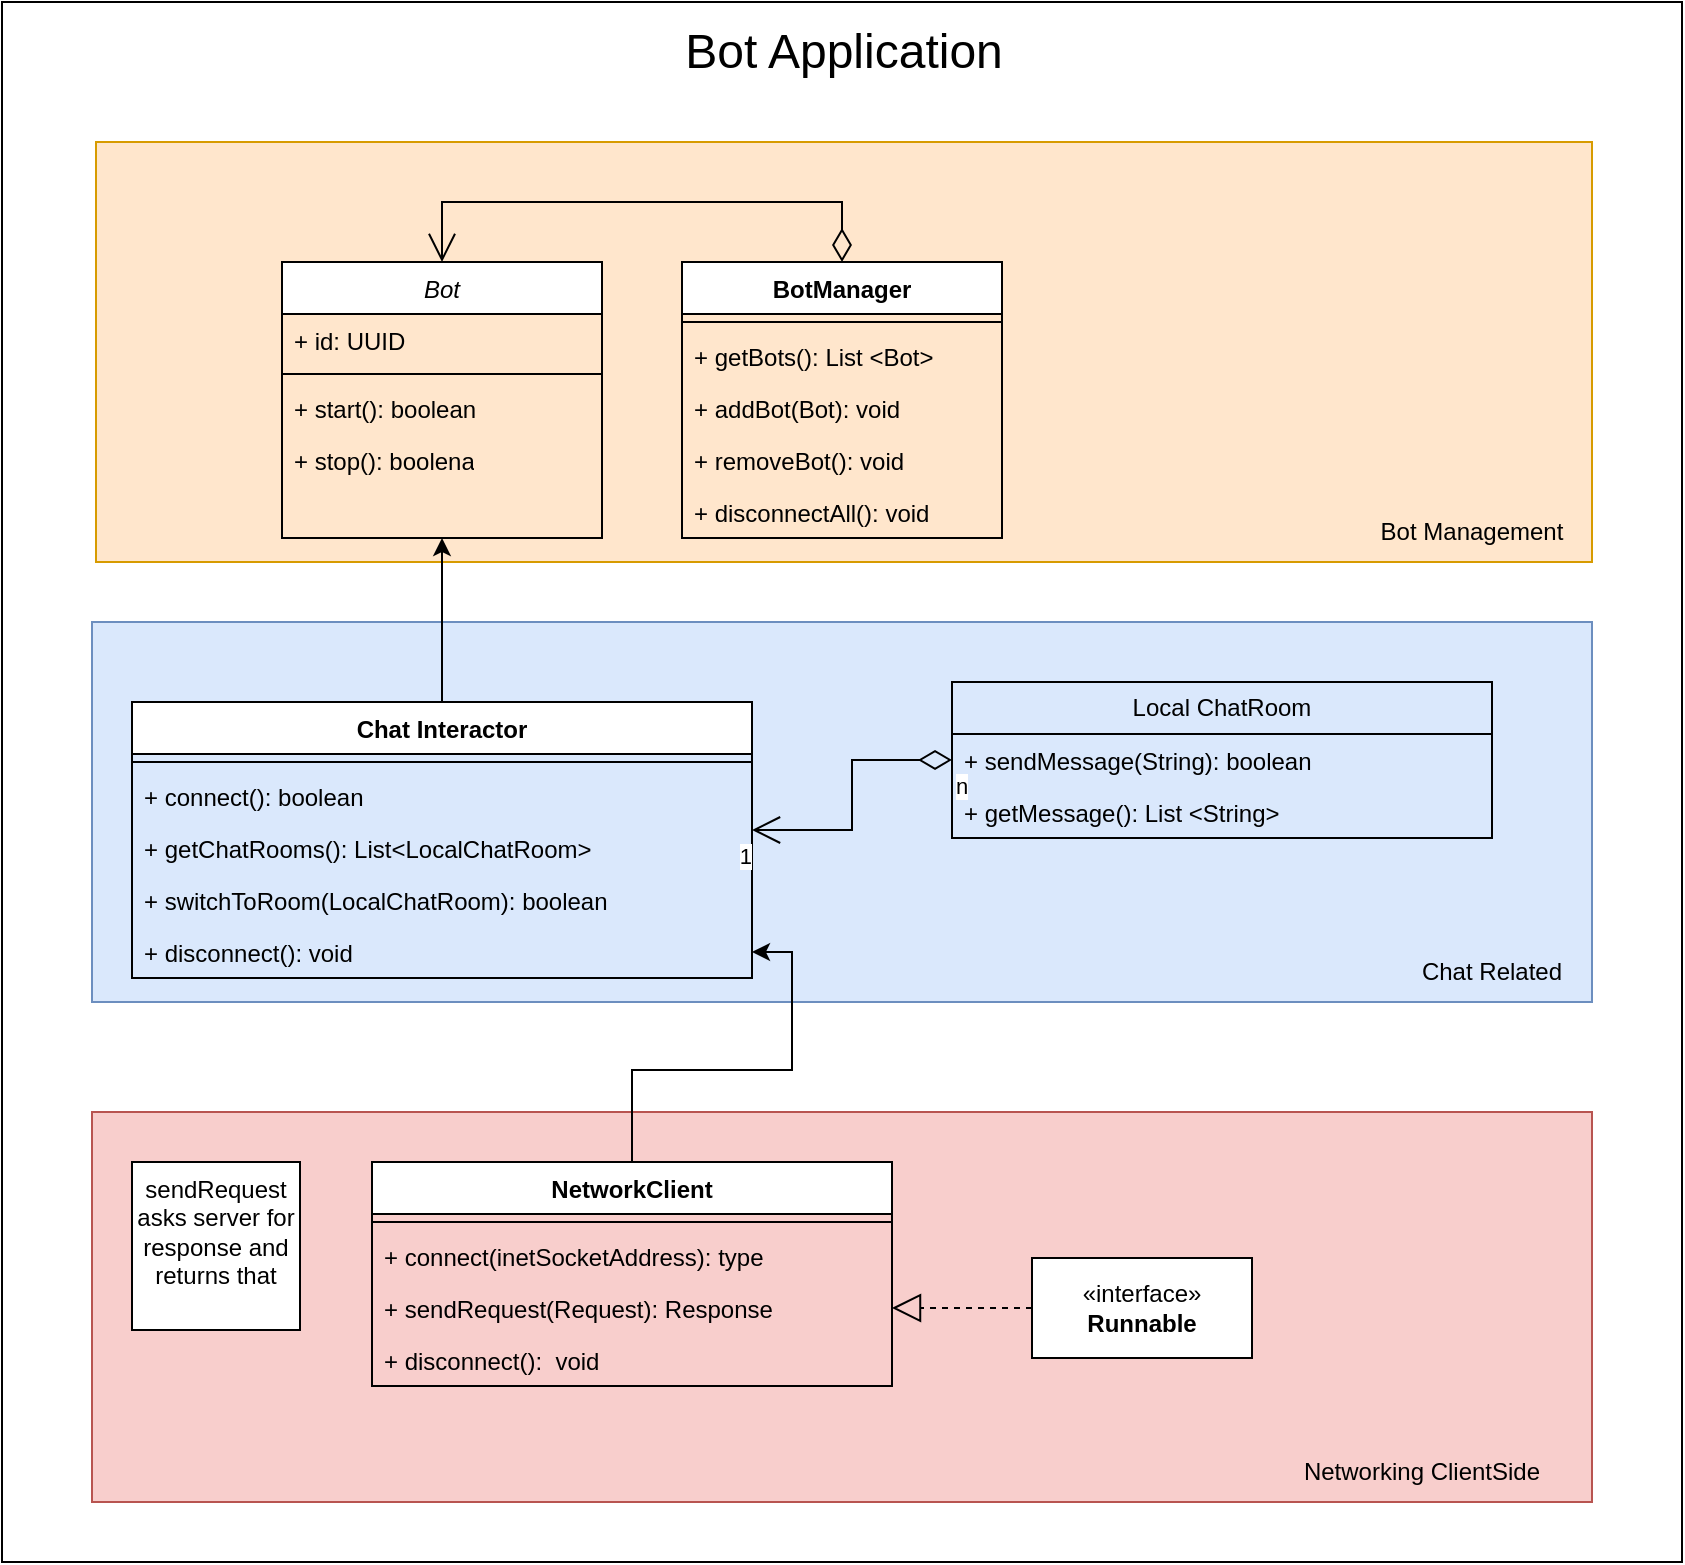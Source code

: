 <mxfile version="22.0.5" type="github">
  <diagram id="C5RBs43oDa-KdzZeNtuy" name="Page-1">
    <mxGraphModel dx="3004" dy="2606" grid="1" gridSize="10" guides="1" tooltips="1" connect="1" arrows="1" fold="1" page="1" pageScale="1" pageWidth="827" pageHeight="1169" math="0" shadow="0">
      <root>
        <mxCell id="WIyWlLk6GJQsqaUBKTNV-0" />
        <mxCell id="WIyWlLk6GJQsqaUBKTNV-1" parent="WIyWlLk6GJQsqaUBKTNV-0" />
        <mxCell id="hXTRVb59m9yH6OpaCsZu-64" value="" style="rounded=0;whiteSpace=wrap;html=1;" vertex="1" parent="WIyWlLk6GJQsqaUBKTNV-1">
          <mxGeometry x="-25" y="-30" width="840" height="780" as="geometry" />
        </mxCell>
        <mxCell id="hXTRVb59m9yH6OpaCsZu-46" value="" style="rounded=0;whiteSpace=wrap;html=1;fillColor=#ffe6cc;strokeColor=#d79b00;" vertex="1" parent="WIyWlLk6GJQsqaUBKTNV-1">
          <mxGeometry x="22" y="40" width="748" height="210" as="geometry" />
        </mxCell>
        <mxCell id="hXTRVb59m9yH6OpaCsZu-45" value="" style="rounded=0;whiteSpace=wrap;html=1;fillColor=#f8cecc;strokeColor=#b85450;" vertex="1" parent="WIyWlLk6GJQsqaUBKTNV-1">
          <mxGeometry x="20" y="525" width="750" height="195" as="geometry" />
        </mxCell>
        <mxCell id="hXTRVb59m9yH6OpaCsZu-43" value="" style="rounded=0;whiteSpace=wrap;html=1;fillColor=#dae8fc;strokeColor=#6c8ebf;" vertex="1" parent="WIyWlLk6GJQsqaUBKTNV-1">
          <mxGeometry x="20" y="280" width="750" height="190" as="geometry" />
        </mxCell>
        <mxCell id="zkfFHV4jXpPFQw0GAbJ--0" value="Bot" style="swimlane;fontStyle=2;align=center;verticalAlign=top;childLayout=stackLayout;horizontal=1;startSize=26;horizontalStack=0;resizeParent=1;resizeLast=0;collapsible=1;marginBottom=0;rounded=0;shadow=0;strokeWidth=1;" parent="WIyWlLk6GJQsqaUBKTNV-1" vertex="1">
          <mxGeometry x="115" y="100" width="160" height="138" as="geometry">
            <mxRectangle x="230" y="140" width="160" height="26" as="alternateBounds" />
          </mxGeometry>
        </mxCell>
        <mxCell id="zkfFHV4jXpPFQw0GAbJ--1" value="+ id: UUID" style="text;align=left;verticalAlign=top;spacingLeft=4;spacingRight=4;overflow=hidden;rotatable=0;points=[[0,0.5],[1,0.5]];portConstraint=eastwest;" parent="zkfFHV4jXpPFQw0GAbJ--0" vertex="1">
          <mxGeometry y="26" width="160" height="26" as="geometry" />
        </mxCell>
        <mxCell id="zkfFHV4jXpPFQw0GAbJ--4" value="" style="line;html=1;strokeWidth=1;align=left;verticalAlign=middle;spacingTop=-1;spacingLeft=3;spacingRight=3;rotatable=0;labelPosition=right;points=[];portConstraint=eastwest;" parent="zkfFHV4jXpPFQw0GAbJ--0" vertex="1">
          <mxGeometry y="52" width="160" height="8" as="geometry" />
        </mxCell>
        <mxCell id="zkfFHV4jXpPFQw0GAbJ--5" value="+ start(): boolean" style="text;align=left;verticalAlign=top;spacingLeft=4;spacingRight=4;overflow=hidden;rotatable=0;points=[[0,0.5],[1,0.5]];portConstraint=eastwest;" parent="zkfFHV4jXpPFQw0GAbJ--0" vertex="1">
          <mxGeometry y="60" width="160" height="26" as="geometry" />
        </mxCell>
        <mxCell id="hXTRVb59m9yH6OpaCsZu-4" value="+ stop(): boolena" style="text;strokeColor=none;fillColor=none;align=left;verticalAlign=top;spacingLeft=4;spacingRight=4;overflow=hidden;rotatable=0;points=[[0,0.5],[1,0.5]];portConstraint=eastwest;whiteSpace=wrap;html=1;" vertex="1" parent="zkfFHV4jXpPFQw0GAbJ--0">
          <mxGeometry y="86" width="160" height="26" as="geometry" />
        </mxCell>
        <mxCell id="hXTRVb59m9yH6OpaCsZu-20" style="edgeStyle=orthogonalEdgeStyle;rounded=0;orthogonalLoop=1;jettySize=auto;html=1;exitX=0.5;exitY=0;exitDx=0;exitDy=0;entryX=0.5;entryY=1;entryDx=0;entryDy=0;" edge="1" parent="WIyWlLk6GJQsqaUBKTNV-1" source="hXTRVb59m9yH6OpaCsZu-5" target="zkfFHV4jXpPFQw0GAbJ--0">
          <mxGeometry relative="1" as="geometry">
            <mxPoint x="300" y="260" as="targetPoint" />
          </mxGeometry>
        </mxCell>
        <mxCell id="hXTRVb59m9yH6OpaCsZu-5" value="Chat Interactor" style="swimlane;fontStyle=1;align=center;verticalAlign=top;childLayout=stackLayout;horizontal=1;startSize=26;horizontalStack=0;resizeParent=1;resizeParentMax=0;resizeLast=0;collapsible=1;marginBottom=0;whiteSpace=wrap;html=1;" vertex="1" parent="WIyWlLk6GJQsqaUBKTNV-1">
          <mxGeometry x="40" y="320" width="310" height="138" as="geometry" />
        </mxCell>
        <mxCell id="hXTRVb59m9yH6OpaCsZu-7" value="" style="line;strokeWidth=1;fillColor=none;align=left;verticalAlign=middle;spacingTop=-1;spacingLeft=3;spacingRight=3;rotatable=0;labelPosition=right;points=[];portConstraint=eastwest;strokeColor=inherit;" vertex="1" parent="hXTRVb59m9yH6OpaCsZu-5">
          <mxGeometry y="26" width="310" height="8" as="geometry" />
        </mxCell>
        <mxCell id="hXTRVb59m9yH6OpaCsZu-9" value="+ connect(): boolean" style="text;strokeColor=none;fillColor=none;align=left;verticalAlign=top;spacingLeft=4;spacingRight=4;overflow=hidden;rotatable=0;points=[[0,0.5],[1,0.5]];portConstraint=eastwest;whiteSpace=wrap;html=1;" vertex="1" parent="hXTRVb59m9yH6OpaCsZu-5">
          <mxGeometry y="34" width="310" height="26" as="geometry" />
        </mxCell>
        <mxCell id="hXTRVb59m9yH6OpaCsZu-21" value="+ getChatRooms(): List&amp;lt;LocalChatRoom&amp;gt;" style="text;strokeColor=none;fillColor=none;align=left;verticalAlign=top;spacingLeft=4;spacingRight=4;overflow=hidden;rotatable=0;points=[[0,0.5],[1,0.5]];portConstraint=eastwest;whiteSpace=wrap;html=1;" vertex="1" parent="hXTRVb59m9yH6OpaCsZu-5">
          <mxGeometry y="60" width="310" height="26" as="geometry" />
        </mxCell>
        <mxCell id="hXTRVb59m9yH6OpaCsZu-22" value="+ switchToRoom(LocalChatRoom): boolean" style="text;strokeColor=none;fillColor=none;align=left;verticalAlign=top;spacingLeft=4;spacingRight=4;overflow=hidden;rotatable=0;points=[[0,0.5],[1,0.5]];portConstraint=eastwest;whiteSpace=wrap;html=1;" vertex="1" parent="hXTRVb59m9yH6OpaCsZu-5">
          <mxGeometry y="86" width="310" height="26" as="geometry" />
        </mxCell>
        <mxCell id="hXTRVb59m9yH6OpaCsZu-19" value="+ disconnect(): void" style="text;strokeColor=none;fillColor=none;align=left;verticalAlign=top;spacingLeft=4;spacingRight=4;overflow=hidden;rotatable=0;points=[[0,0.5],[1,0.5]];portConstraint=eastwest;whiteSpace=wrap;html=1;" vertex="1" parent="hXTRVb59m9yH6OpaCsZu-5">
          <mxGeometry y="112" width="310" height="26" as="geometry" />
        </mxCell>
        <mxCell id="hXTRVb59m9yH6OpaCsZu-14" value="Local ChatRoom" style="swimlane;fontStyle=0;childLayout=stackLayout;horizontal=1;startSize=26;fillColor=none;horizontalStack=0;resizeParent=1;resizeParentMax=0;resizeLast=0;collapsible=1;marginBottom=0;whiteSpace=wrap;html=1;" vertex="1" parent="WIyWlLk6GJQsqaUBKTNV-1">
          <mxGeometry x="450" y="310" width="270" height="78" as="geometry" />
        </mxCell>
        <mxCell id="hXTRVb59m9yH6OpaCsZu-15" value="+ sendMessage(String): boolean" style="text;strokeColor=none;fillColor=none;align=left;verticalAlign=top;spacingLeft=4;spacingRight=4;overflow=hidden;rotatable=0;points=[[0,0.5],[1,0.5]];portConstraint=eastwest;whiteSpace=wrap;html=1;" vertex="1" parent="hXTRVb59m9yH6OpaCsZu-14">
          <mxGeometry y="26" width="270" height="26" as="geometry" />
        </mxCell>
        <mxCell id="hXTRVb59m9yH6OpaCsZu-18" value="+ getMessage(): List &amp;lt;String&amp;gt;" style="text;strokeColor=none;fillColor=none;align=left;verticalAlign=top;spacingLeft=4;spacingRight=4;overflow=hidden;rotatable=0;points=[[0,0.5],[1,0.5]];portConstraint=eastwest;whiteSpace=wrap;html=1;" vertex="1" parent="hXTRVb59m9yH6OpaCsZu-14">
          <mxGeometry y="52" width="270" height="26" as="geometry" />
        </mxCell>
        <mxCell id="hXTRVb59m9yH6OpaCsZu-36" style="edgeStyle=orthogonalEdgeStyle;rounded=0;orthogonalLoop=1;jettySize=auto;html=1;exitX=0.5;exitY=0;exitDx=0;exitDy=0;entryX=1;entryY=0.5;entryDx=0;entryDy=0;" edge="1" parent="WIyWlLk6GJQsqaUBKTNV-1" source="hXTRVb59m9yH6OpaCsZu-24" target="hXTRVb59m9yH6OpaCsZu-19">
          <mxGeometry relative="1" as="geometry" />
        </mxCell>
        <mxCell id="hXTRVb59m9yH6OpaCsZu-24" value="NetworkClient" style="swimlane;fontStyle=1;align=center;verticalAlign=top;childLayout=stackLayout;horizontal=1;startSize=26;horizontalStack=0;resizeParent=1;resizeParentMax=0;resizeLast=0;collapsible=1;marginBottom=0;whiteSpace=wrap;html=1;" vertex="1" parent="WIyWlLk6GJQsqaUBKTNV-1">
          <mxGeometry x="160" y="550" width="260" height="112" as="geometry" />
        </mxCell>
        <mxCell id="hXTRVb59m9yH6OpaCsZu-26" value="" style="line;strokeWidth=1;fillColor=none;align=left;verticalAlign=middle;spacingTop=-1;spacingLeft=3;spacingRight=3;rotatable=0;labelPosition=right;points=[];portConstraint=eastwest;strokeColor=inherit;" vertex="1" parent="hXTRVb59m9yH6OpaCsZu-24">
          <mxGeometry y="26" width="260" height="8" as="geometry" />
        </mxCell>
        <mxCell id="hXTRVb59m9yH6OpaCsZu-27" value="+ connect(inetSocketAddress): type" style="text;strokeColor=none;fillColor=none;align=left;verticalAlign=top;spacingLeft=4;spacingRight=4;overflow=hidden;rotatable=0;points=[[0,0.5],[1,0.5]];portConstraint=eastwest;whiteSpace=wrap;html=1;" vertex="1" parent="hXTRVb59m9yH6OpaCsZu-24">
          <mxGeometry y="34" width="260" height="26" as="geometry" />
        </mxCell>
        <mxCell id="hXTRVb59m9yH6OpaCsZu-28" value="+ sendRequest(Request): Response" style="text;strokeColor=none;fillColor=none;align=left;verticalAlign=top;spacingLeft=4;spacingRight=4;overflow=hidden;rotatable=0;points=[[0,0.5],[1,0.5]];portConstraint=eastwest;whiteSpace=wrap;html=1;" vertex="1" parent="hXTRVb59m9yH6OpaCsZu-24">
          <mxGeometry y="60" width="260" height="26" as="geometry" />
        </mxCell>
        <mxCell id="hXTRVb59m9yH6OpaCsZu-29" value="+ disconnect():&amp;nbsp; void" style="text;strokeColor=none;fillColor=none;align=left;verticalAlign=top;spacingLeft=4;spacingRight=4;overflow=hidden;rotatable=0;points=[[0,0.5],[1,0.5]];portConstraint=eastwest;whiteSpace=wrap;html=1;" vertex="1" parent="hXTRVb59m9yH6OpaCsZu-24">
          <mxGeometry y="86" width="260" height="26" as="geometry" />
        </mxCell>
        <mxCell id="hXTRVb59m9yH6OpaCsZu-30" value="" style="whiteSpace=wrap;html=1;aspect=fixed;" vertex="1" parent="WIyWlLk6GJQsqaUBKTNV-1">
          <mxGeometry x="40" y="550" width="84" height="84" as="geometry" />
        </mxCell>
        <mxCell id="hXTRVb59m9yH6OpaCsZu-31" value="sendRequest&lt;br&gt;asks server for response and returns that" style="text;html=1;strokeColor=none;fillColor=none;align=center;verticalAlign=middle;whiteSpace=wrap;rounded=0;" vertex="1" parent="WIyWlLk6GJQsqaUBKTNV-1">
          <mxGeometry x="37" y="570" width="90" height="30" as="geometry" />
        </mxCell>
        <mxCell id="hXTRVb59m9yH6OpaCsZu-34" value="«interface»&lt;br&gt;&lt;b&gt;Runnable&lt;/b&gt;" style="html=1;whiteSpace=wrap;" vertex="1" parent="WIyWlLk6GJQsqaUBKTNV-1">
          <mxGeometry x="490" y="598" width="110" height="50" as="geometry" />
        </mxCell>
        <mxCell id="hXTRVb59m9yH6OpaCsZu-39" value="" style="endArrow=block;dashed=1;endFill=0;endSize=12;html=1;rounded=0;exitX=0;exitY=0.5;exitDx=0;exitDy=0;entryX=1;entryY=0.5;entryDx=0;entryDy=0;" edge="1" parent="WIyWlLk6GJQsqaUBKTNV-1" source="hXTRVb59m9yH6OpaCsZu-34" target="hXTRVb59m9yH6OpaCsZu-28">
          <mxGeometry width="160" relative="1" as="geometry">
            <mxPoint x="630" y="630" as="sourcePoint" />
            <mxPoint x="790" y="630" as="targetPoint" />
          </mxGeometry>
        </mxCell>
        <mxCell id="hXTRVb59m9yH6OpaCsZu-40" value="" style="endArrow=open;html=1;endSize=12;startArrow=diamondThin;startSize=14;startFill=0;edgeStyle=orthogonalEdgeStyle;rounded=0;exitX=0;exitY=0.5;exitDx=0;exitDy=0;entryX=1;entryY=0.154;entryDx=0;entryDy=0;entryPerimeter=0;" edge="1" parent="WIyWlLk6GJQsqaUBKTNV-1" source="hXTRVb59m9yH6OpaCsZu-15" target="hXTRVb59m9yH6OpaCsZu-21">
          <mxGeometry relative="1" as="geometry">
            <mxPoint x="510" y="440" as="sourcePoint" />
            <mxPoint x="670" y="440" as="targetPoint" />
          </mxGeometry>
        </mxCell>
        <mxCell id="hXTRVb59m9yH6OpaCsZu-41" value="n" style="edgeLabel;resizable=0;html=1;align=left;verticalAlign=top;" connectable="0" vertex="1" parent="hXTRVb59m9yH6OpaCsZu-40">
          <mxGeometry x="-1" relative="1" as="geometry" />
        </mxCell>
        <mxCell id="hXTRVb59m9yH6OpaCsZu-42" value="1" style="edgeLabel;resizable=0;html=1;align=right;verticalAlign=top;" connectable="0" vertex="1" parent="hXTRVb59m9yH6OpaCsZu-40">
          <mxGeometry x="1" relative="1" as="geometry" />
        </mxCell>
        <mxCell id="hXTRVb59m9yH6OpaCsZu-44" value="Chat Related" style="text;html=1;strokeColor=none;fillColor=none;align=center;verticalAlign=middle;whiteSpace=wrap;rounded=0;" vertex="1" parent="WIyWlLk6GJQsqaUBKTNV-1">
          <mxGeometry x="670" y="440" width="100" height="30" as="geometry" />
        </mxCell>
        <mxCell id="hXTRVb59m9yH6OpaCsZu-51" value="BotManager" style="swimlane;fontStyle=1;align=center;verticalAlign=top;childLayout=stackLayout;horizontal=1;startSize=26;horizontalStack=0;resizeParent=1;resizeParentMax=0;resizeLast=0;collapsible=1;marginBottom=0;whiteSpace=wrap;html=1;" vertex="1" parent="WIyWlLk6GJQsqaUBKTNV-1">
          <mxGeometry x="315" y="100" width="160" height="138" as="geometry" />
        </mxCell>
        <mxCell id="hXTRVb59m9yH6OpaCsZu-53" value="" style="line;strokeWidth=1;fillColor=none;align=left;verticalAlign=middle;spacingTop=-1;spacingLeft=3;spacingRight=3;rotatable=0;labelPosition=right;points=[];portConstraint=eastwest;strokeColor=inherit;" vertex="1" parent="hXTRVb59m9yH6OpaCsZu-51">
          <mxGeometry y="26" width="160" height="8" as="geometry" />
        </mxCell>
        <mxCell id="hXTRVb59m9yH6OpaCsZu-54" value="+ getBots(): List &amp;lt;Bot&amp;gt;" style="text;strokeColor=none;fillColor=none;align=left;verticalAlign=top;spacingLeft=4;spacingRight=4;overflow=hidden;rotatable=0;points=[[0,0.5],[1,0.5]];portConstraint=eastwest;whiteSpace=wrap;html=1;" vertex="1" parent="hXTRVb59m9yH6OpaCsZu-51">
          <mxGeometry y="34" width="160" height="26" as="geometry" />
        </mxCell>
        <mxCell id="hXTRVb59m9yH6OpaCsZu-55" value="+ addBot(Bot): void" style="text;strokeColor=none;fillColor=none;align=left;verticalAlign=top;spacingLeft=4;spacingRight=4;overflow=hidden;rotatable=0;points=[[0,0.5],[1,0.5]];portConstraint=eastwest;whiteSpace=wrap;html=1;" vertex="1" parent="hXTRVb59m9yH6OpaCsZu-51">
          <mxGeometry y="60" width="160" height="26" as="geometry" />
        </mxCell>
        <mxCell id="hXTRVb59m9yH6OpaCsZu-56" value="+ removeBot(): void" style="text;strokeColor=none;fillColor=none;align=left;verticalAlign=top;spacingLeft=4;spacingRight=4;overflow=hidden;rotatable=0;points=[[0,0.5],[1,0.5]];portConstraint=eastwest;whiteSpace=wrap;html=1;" vertex="1" parent="hXTRVb59m9yH6OpaCsZu-51">
          <mxGeometry y="86" width="160" height="26" as="geometry" />
        </mxCell>
        <mxCell id="hXTRVb59m9yH6OpaCsZu-57" value="+ disconnectAll(): void" style="text;strokeColor=none;fillColor=none;align=left;verticalAlign=top;spacingLeft=4;spacingRight=4;overflow=hidden;rotatable=0;points=[[0,0.5],[1,0.5]];portConstraint=eastwest;whiteSpace=wrap;html=1;" vertex="1" parent="hXTRVb59m9yH6OpaCsZu-51">
          <mxGeometry y="112" width="160" height="26" as="geometry" />
        </mxCell>
        <mxCell id="hXTRVb59m9yH6OpaCsZu-58" value="" style="endArrow=open;html=1;endSize=12;startArrow=diamondThin;startSize=14;startFill=0;edgeStyle=orthogonalEdgeStyle;rounded=0;exitX=0.5;exitY=0;exitDx=0;exitDy=0;entryX=0.5;entryY=0;entryDx=0;entryDy=0;" edge="1" parent="WIyWlLk6GJQsqaUBKTNV-1" source="hXTRVb59m9yH6OpaCsZu-51" target="zkfFHV4jXpPFQw0GAbJ--0">
          <mxGeometry relative="1" as="geometry">
            <mxPoint x="460" y="359" as="sourcePoint" />
            <mxPoint x="360" y="394" as="targetPoint" />
            <Array as="points">
              <mxPoint x="395" y="70" />
              <mxPoint x="195" y="70" />
            </Array>
          </mxGeometry>
        </mxCell>
        <mxCell id="hXTRVb59m9yH6OpaCsZu-62" value="Bot Management" style="text;html=1;strokeColor=none;fillColor=none;align=center;verticalAlign=middle;whiteSpace=wrap;rounded=0;" vertex="1" parent="WIyWlLk6GJQsqaUBKTNV-1">
          <mxGeometry x="650" y="220" width="120" height="30" as="geometry" />
        </mxCell>
        <mxCell id="hXTRVb59m9yH6OpaCsZu-63" value="Networking ClientSide" style="text;html=1;strokeColor=none;fillColor=none;align=center;verticalAlign=middle;whiteSpace=wrap;rounded=0;" vertex="1" parent="WIyWlLk6GJQsqaUBKTNV-1">
          <mxGeometry x="600" y="690" width="170" height="30" as="geometry" />
        </mxCell>
        <mxCell id="hXTRVb59m9yH6OpaCsZu-65" value="Bot Application" style="text;html=1;strokeColor=none;fillColor=none;align=center;verticalAlign=middle;whiteSpace=wrap;rounded=0;fontSize=24;" vertex="1" parent="WIyWlLk6GJQsqaUBKTNV-1">
          <mxGeometry x="307.25" y="-20" width="177.5" height="30" as="geometry" />
        </mxCell>
      </root>
    </mxGraphModel>
  </diagram>
</mxfile>
